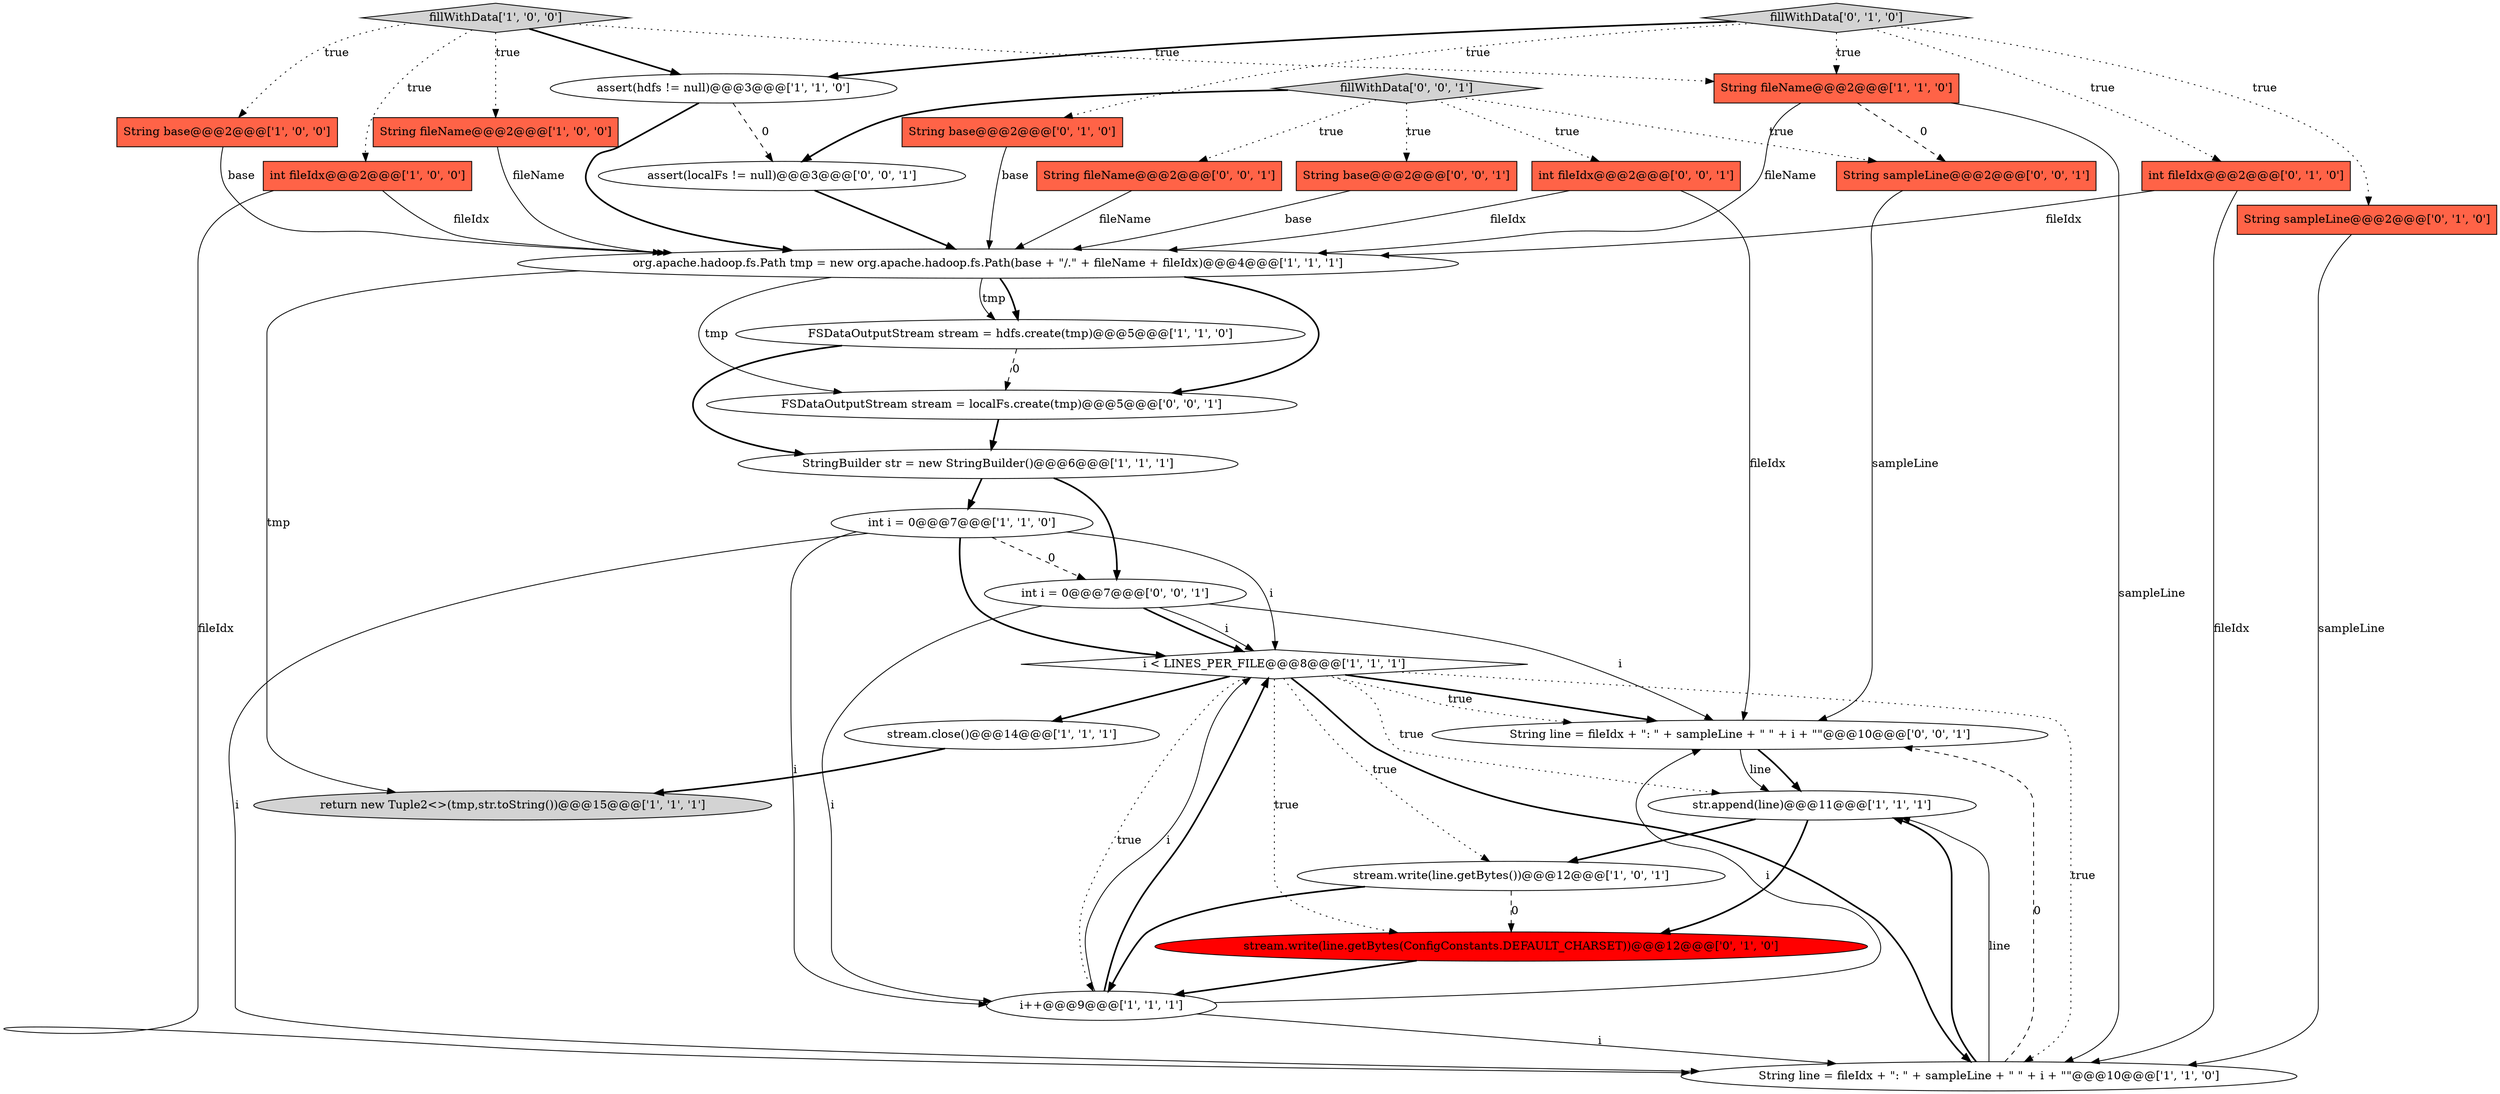 digraph {
23 [style = filled, label = "int i = 0@@@7@@@['0', '0', '1']", fillcolor = white, shape = ellipse image = "AAA0AAABBB3BBB"];
18 [style = filled, label = "fillWithData['0', '1', '0']", fillcolor = lightgray, shape = diamond image = "AAA0AAABBB2BBB"];
28 [style = filled, label = "fillWithData['0', '0', '1']", fillcolor = lightgray, shape = diamond image = "AAA0AAABBB3BBB"];
7 [style = filled, label = "stream.close()@@@14@@@['1', '1', '1']", fillcolor = white, shape = ellipse image = "AAA0AAABBB1BBB"];
15 [style = filled, label = "int fileIdx@@@2@@@['1', '0', '0']", fillcolor = tomato, shape = box image = "AAA0AAABBB1BBB"];
5 [style = filled, label = "i < LINES_PER_FILE@@@8@@@['1', '1', '1']", fillcolor = white, shape = diamond image = "AAA0AAABBB1BBB"];
16 [style = filled, label = "String fileName@@@2@@@['1', '1', '0']", fillcolor = tomato, shape = box image = "AAA0AAABBB1BBB"];
8 [style = filled, label = "int i = 0@@@7@@@['1', '1', '0']", fillcolor = white, shape = ellipse image = "AAA0AAABBB1BBB"];
29 [style = filled, label = "String base@@@2@@@['0', '0', '1']", fillcolor = tomato, shape = box image = "AAA0AAABBB3BBB"];
19 [style = filled, label = "String sampleLine@@@2@@@['0', '1', '0']", fillcolor = tomato, shape = box image = "AAA0AAABBB2BBB"];
11 [style = filled, label = "String base@@@2@@@['1', '0', '0']", fillcolor = tomato, shape = box image = "AAA0AAABBB1BBB"];
0 [style = filled, label = "String fileName@@@2@@@['1', '0', '0']", fillcolor = tomato, shape = box image = "AAA0AAABBB1BBB"];
25 [style = filled, label = "String line = fileIdx + \": \" + sampleLine + \" \" + i + \"\"@@@10@@@['0', '0', '1']", fillcolor = white, shape = ellipse image = "AAA0AAABBB3BBB"];
2 [style = filled, label = "org.apache.hadoop.fs.Path tmp = new org.apache.hadoop.fs.Path(base + \"/.\" + fileName + fileIdx)@@@4@@@['1', '1', '1']", fillcolor = white, shape = ellipse image = "AAA0AAABBB1BBB"];
30 [style = filled, label = "String sampleLine@@@2@@@['0', '0', '1']", fillcolor = tomato, shape = box image = "AAA0AAABBB3BBB"];
21 [style = filled, label = "int fileIdx@@@2@@@['0', '1', '0']", fillcolor = tomato, shape = box image = "AAA0AAABBB2BBB"];
10 [style = filled, label = "StringBuilder str = new StringBuilder()@@@6@@@['1', '1', '1']", fillcolor = white, shape = ellipse image = "AAA0AAABBB1BBB"];
12 [style = filled, label = "String line = fileIdx + \": \" + sampleLine + \" \" + i + \"\"@@@10@@@['1', '1', '0']", fillcolor = white, shape = ellipse image = "AAA0AAABBB1BBB"];
22 [style = filled, label = "FSDataOutputStream stream = localFs.create(tmp)@@@5@@@['0', '0', '1']", fillcolor = white, shape = ellipse image = "AAA0AAABBB3BBB"];
14 [style = filled, label = "str.append(line)@@@11@@@['1', '1', '1']", fillcolor = white, shape = ellipse image = "AAA0AAABBB1BBB"];
17 [style = filled, label = "stream.write(line.getBytes(ConfigConstants.DEFAULT_CHARSET))@@@12@@@['0', '1', '0']", fillcolor = red, shape = ellipse image = "AAA1AAABBB2BBB"];
24 [style = filled, label = "int fileIdx@@@2@@@['0', '0', '1']", fillcolor = tomato, shape = box image = "AAA0AAABBB3BBB"];
4 [style = filled, label = "fillWithData['1', '0', '0']", fillcolor = lightgray, shape = diamond image = "AAA0AAABBB1BBB"];
13 [style = filled, label = "stream.write(line.getBytes())@@@12@@@['1', '0', '1']", fillcolor = white, shape = ellipse image = "AAA0AAABBB1BBB"];
20 [style = filled, label = "String base@@@2@@@['0', '1', '0']", fillcolor = tomato, shape = box image = "AAA0AAABBB2BBB"];
3 [style = filled, label = "return new Tuple2<>(tmp,str.toString())@@@15@@@['1', '1', '1']", fillcolor = lightgray, shape = ellipse image = "AAA0AAABBB1BBB"];
27 [style = filled, label = "assert(localFs != null)@@@3@@@['0', '0', '1']", fillcolor = white, shape = ellipse image = "AAA0AAABBB3BBB"];
26 [style = filled, label = "String fileName@@@2@@@['0', '0', '1']", fillcolor = tomato, shape = box image = "AAA0AAABBB3BBB"];
9 [style = filled, label = "assert(hdfs != null)@@@3@@@['1', '1', '0']", fillcolor = white, shape = ellipse image = "AAA0AAABBB1BBB"];
6 [style = filled, label = "i++@@@9@@@['1', '1', '1']", fillcolor = white, shape = ellipse image = "AAA0AAABBB1BBB"];
1 [style = filled, label = "FSDataOutputStream stream = hdfs.create(tmp)@@@5@@@['1', '1', '0']", fillcolor = white, shape = ellipse image = "AAA0AAABBB1BBB"];
5->17 [style = dotted, label="true"];
29->2 [style = solid, label="base"];
4->9 [style = bold, label=""];
5->14 [style = dotted, label="true"];
16->2 [style = solid, label="fileName"];
23->6 [style = solid, label="i"];
23->5 [style = bold, label=""];
17->6 [style = bold, label=""];
9->2 [style = bold, label=""];
18->16 [style = dotted, label="true"];
6->5 [style = solid, label="i"];
2->1 [style = bold, label=""];
4->0 [style = dotted, label="true"];
8->23 [style = dashed, label="0"];
18->21 [style = dotted, label="true"];
2->1 [style = solid, label="tmp"];
18->19 [style = dotted, label="true"];
5->6 [style = dotted, label="true"];
4->11 [style = dotted, label="true"];
13->17 [style = dashed, label="0"];
9->27 [style = dashed, label="0"];
14->17 [style = bold, label=""];
25->14 [style = bold, label=""];
20->2 [style = solid, label="base"];
5->12 [style = dotted, label="true"];
4->15 [style = dotted, label="true"];
18->20 [style = dotted, label="true"];
7->3 [style = bold, label=""];
2->22 [style = solid, label="tmp"];
5->25 [style = bold, label=""];
1->22 [style = dashed, label="0"];
21->2 [style = solid, label="fileIdx"];
11->2 [style = solid, label="base"];
28->29 [style = dotted, label="true"];
28->27 [style = bold, label=""];
15->12 [style = solid, label="fileIdx"];
28->30 [style = dotted, label="true"];
6->5 [style = bold, label=""];
5->13 [style = dotted, label="true"];
26->2 [style = solid, label="fileName"];
28->24 [style = dotted, label="true"];
12->25 [style = dashed, label="0"];
10->8 [style = bold, label=""];
23->5 [style = solid, label="i"];
2->3 [style = solid, label="tmp"];
6->25 [style = solid, label="i"];
8->5 [style = bold, label=""];
5->12 [style = bold, label=""];
8->5 [style = solid, label="i"];
10->23 [style = bold, label=""];
5->25 [style = dotted, label="true"];
28->26 [style = dotted, label="true"];
16->30 [style = dashed, label="0"];
24->25 [style = solid, label="fileIdx"];
12->14 [style = bold, label=""];
18->9 [style = bold, label=""];
22->10 [style = bold, label=""];
19->12 [style = solid, label="sampleLine"];
5->7 [style = bold, label=""];
12->14 [style = solid, label="line"];
4->16 [style = dotted, label="true"];
30->25 [style = solid, label="sampleLine"];
14->13 [style = bold, label=""];
6->12 [style = solid, label="i"];
13->6 [style = bold, label=""];
16->12 [style = solid, label="sampleLine"];
25->14 [style = solid, label="line"];
15->2 [style = solid, label="fileIdx"];
1->10 [style = bold, label=""];
8->12 [style = solid, label="i"];
2->22 [style = bold, label=""];
23->25 [style = solid, label="i"];
8->6 [style = solid, label="i"];
27->2 [style = bold, label=""];
0->2 [style = solid, label="fileName"];
21->12 [style = solid, label="fileIdx"];
24->2 [style = solid, label="fileIdx"];
}
